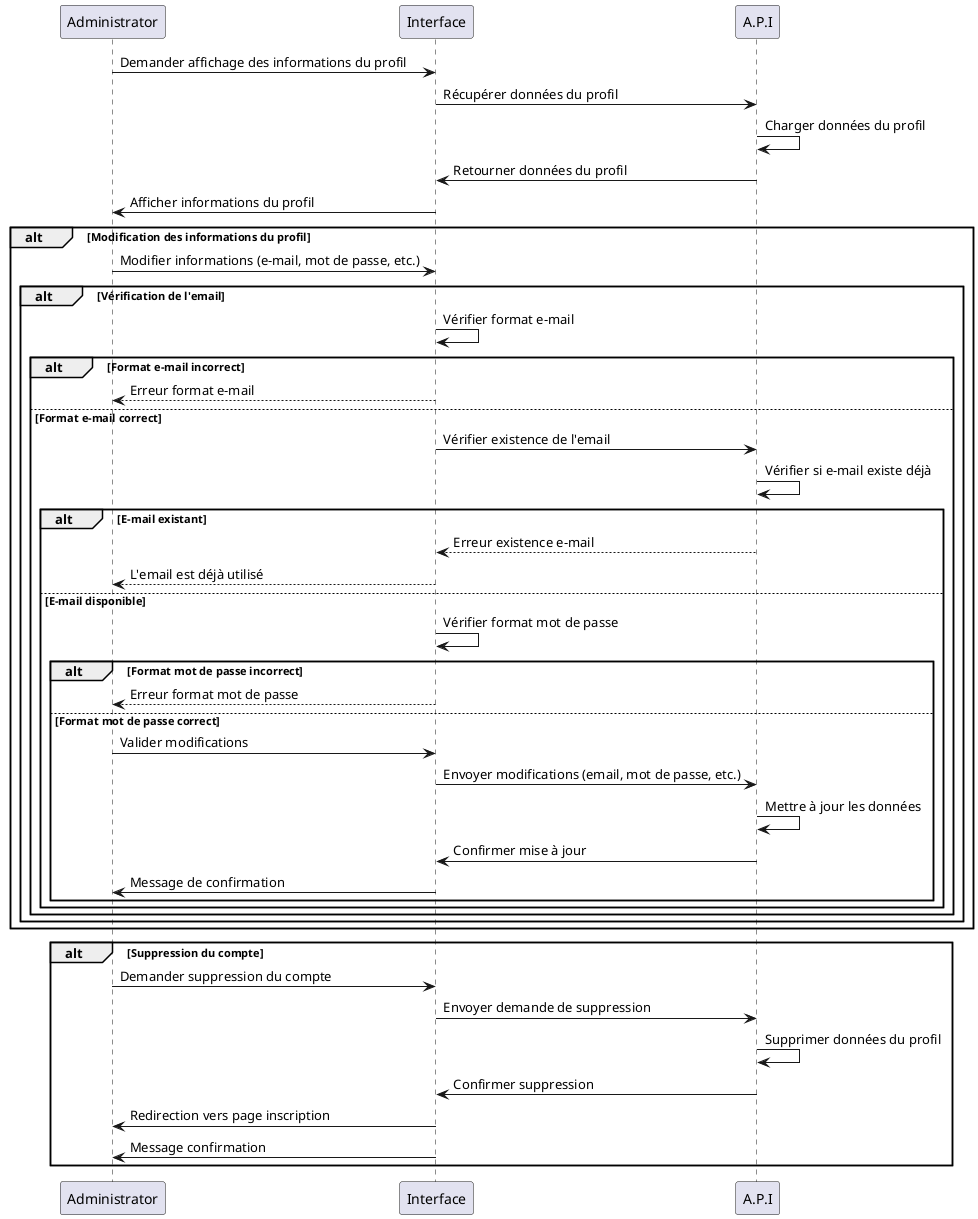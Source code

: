 @startuml
Administrator -> Interface: Demander affichage des informations du profil
Interface -> A.P.I: Récupérer données du profil
A.P.I -> A.P.I: Charger données du profil
A.P.I -> Interface: Retourner données du profil
Interface -> Administrator: Afficher informations du profil

alt Modification des informations du profil
  Administrator -> Interface: Modifier informations (e-mail, mot de passe, etc.)
  
  alt Vérification de l'email
    Interface -> Interface: Vérifier format e-mail
    alt Format e-mail incorrect
      Administrator <-- Interface #red: Erreur format e-mail
    else Format e-mail correct
      Interface -> A.P.I: Vérifier existence de l'email
      A.P.I -> A.P.I: Vérifier si e-mail existe déjà
      alt E-mail existant
        Interface <-- A.P.I: Erreur existence e-mail
        Administrator <-- Interface #red: L'email est déjà utilisé
      else E-mail disponible
        Interface -> Interface: Vérifier format mot de passe
        alt Format mot de passe incorrect
          Administrator <-- Interface #red: Erreur format mot de passe
        else Format mot de passe correct
          Administrator -> Interface: Valider modifications
          Interface -> A.P.I: Envoyer modifications (email, mot de passe, etc.)
          A.P.I -> A.P.I: Mettre à jour les données
          A.P.I -> Interface: Confirmer mise à jour
          Interface -> Administrator: Message de confirmation
        end
      end
    end
  end
end

alt Suppression du compte
  Administrator -> Interface: Demander suppression du compte
  Interface -> A.P.I: Envoyer demande de suppression
  A.P.I -> A.P.I: Supprimer données du profil
  A.P.I -> Interface: Confirmer suppression
  Interface -> Administrator: Redirection vers page inscription
  Interface -> Administrator: Message confirmation
end
@enduml

